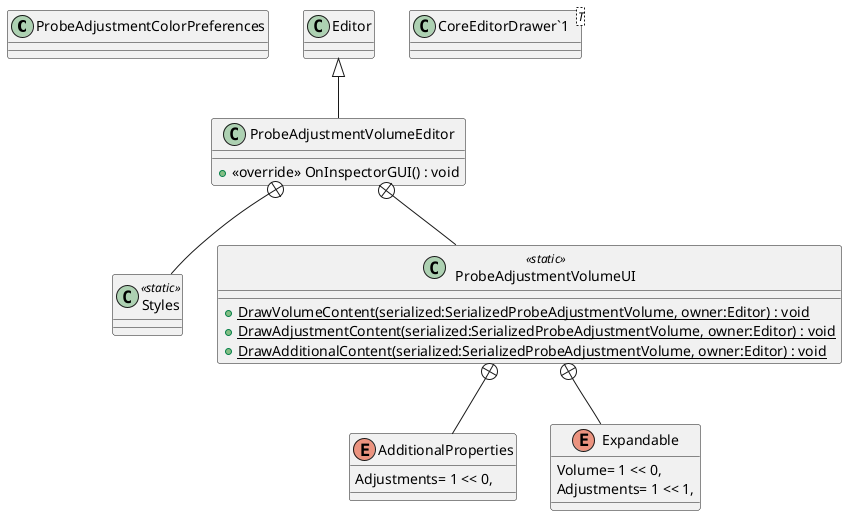 @startuml
class ProbeAdjustmentColorPreferences {
}
class ProbeAdjustmentVolumeEditor {
    + <<override>> OnInspectorGUI() : void
}
class "CoreEditorDrawer`1"<T> {
}
class Styles <<static>> {
}
class ProbeAdjustmentVolumeUI <<static>> {
    + {static} DrawVolumeContent(serialized:SerializedProbeAdjustmentVolume, owner:Editor) : void
    + {static} DrawAdjustmentContent(serialized:SerializedProbeAdjustmentVolume, owner:Editor) : void
    + {static} DrawAdditionalContent(serialized:SerializedProbeAdjustmentVolume, owner:Editor) : void
}
enum AdditionalProperties {
    Adjustments= 1 << 0,
}
enum Expandable {
    Volume= 1 << 0,
    Adjustments= 1 << 1,
}
Editor <|-- ProbeAdjustmentVolumeEditor
ProbeAdjustmentVolumeEditor +-- Styles
ProbeAdjustmentVolumeEditor +-- ProbeAdjustmentVolumeUI
ProbeAdjustmentVolumeUI +-- AdditionalProperties
ProbeAdjustmentVolumeUI +-- Expandable
@enduml
